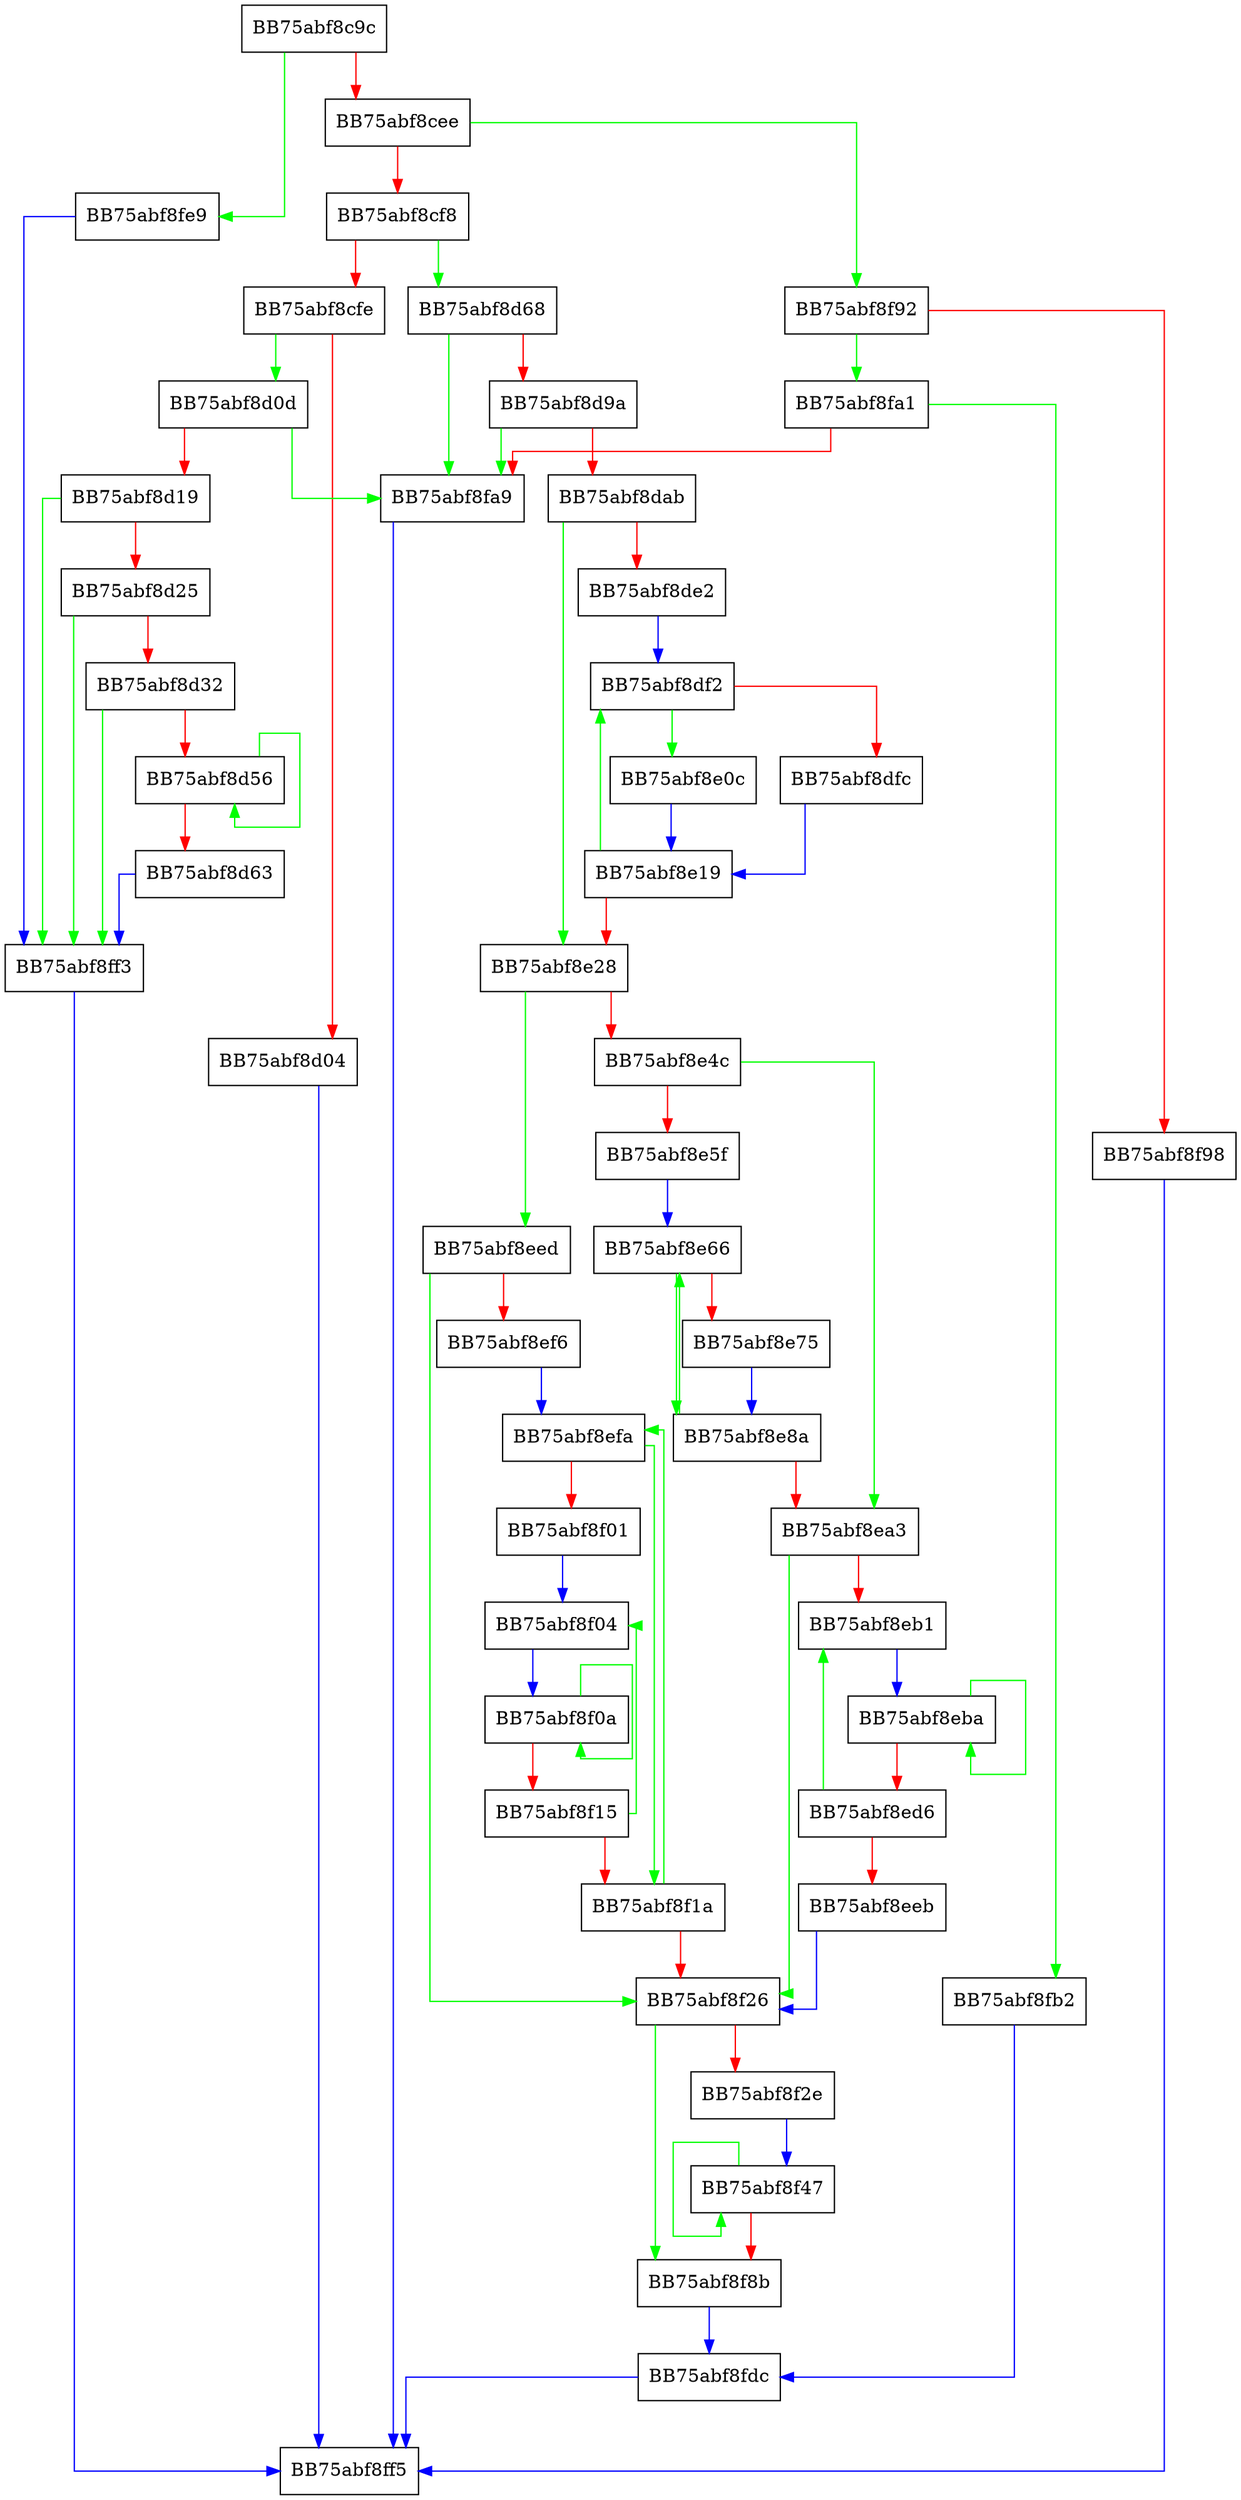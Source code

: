 digraph ZSTD_buildSeqTable {
  node [shape="box"];
  graph [splines=ortho];
  BB75abf8c9c -> BB75abf8fe9 [color="green"];
  BB75abf8c9c -> BB75abf8cee [color="red"];
  BB75abf8cee -> BB75abf8f92 [color="green"];
  BB75abf8cee -> BB75abf8cf8 [color="red"];
  BB75abf8cf8 -> BB75abf8d68 [color="green"];
  BB75abf8cf8 -> BB75abf8cfe [color="red"];
  BB75abf8cfe -> BB75abf8d0d [color="green"];
  BB75abf8cfe -> BB75abf8d04 [color="red"];
  BB75abf8d04 -> BB75abf8ff5 [color="blue"];
  BB75abf8d0d -> BB75abf8fa9 [color="green"];
  BB75abf8d0d -> BB75abf8d19 [color="red"];
  BB75abf8d19 -> BB75abf8ff3 [color="green"];
  BB75abf8d19 -> BB75abf8d25 [color="red"];
  BB75abf8d25 -> BB75abf8ff3 [color="green"];
  BB75abf8d25 -> BB75abf8d32 [color="red"];
  BB75abf8d32 -> BB75abf8ff3 [color="green"];
  BB75abf8d32 -> BB75abf8d56 [color="red"];
  BB75abf8d56 -> BB75abf8d56 [color="green"];
  BB75abf8d56 -> BB75abf8d63 [color="red"];
  BB75abf8d63 -> BB75abf8ff3 [color="blue"];
  BB75abf8d68 -> BB75abf8fa9 [color="green"];
  BB75abf8d68 -> BB75abf8d9a [color="red"];
  BB75abf8d9a -> BB75abf8fa9 [color="green"];
  BB75abf8d9a -> BB75abf8dab [color="red"];
  BB75abf8dab -> BB75abf8e28 [color="green"];
  BB75abf8dab -> BB75abf8de2 [color="red"];
  BB75abf8de2 -> BB75abf8df2 [color="blue"];
  BB75abf8df2 -> BB75abf8e0c [color="green"];
  BB75abf8df2 -> BB75abf8dfc [color="red"];
  BB75abf8dfc -> BB75abf8e19 [color="blue"];
  BB75abf8e0c -> BB75abf8e19 [color="blue"];
  BB75abf8e19 -> BB75abf8df2 [color="green"];
  BB75abf8e19 -> BB75abf8e28 [color="red"];
  BB75abf8e28 -> BB75abf8eed [color="green"];
  BB75abf8e28 -> BB75abf8e4c [color="red"];
  BB75abf8e4c -> BB75abf8ea3 [color="green"];
  BB75abf8e4c -> BB75abf8e5f [color="red"];
  BB75abf8e5f -> BB75abf8e66 [color="blue"];
  BB75abf8e66 -> BB75abf8e8a [color="green"];
  BB75abf8e66 -> BB75abf8e75 [color="red"];
  BB75abf8e75 -> BB75abf8e8a [color="blue"];
  BB75abf8e8a -> BB75abf8e66 [color="green"];
  BB75abf8e8a -> BB75abf8ea3 [color="red"];
  BB75abf8ea3 -> BB75abf8f26 [color="green"];
  BB75abf8ea3 -> BB75abf8eb1 [color="red"];
  BB75abf8eb1 -> BB75abf8eba [color="blue"];
  BB75abf8eba -> BB75abf8eba [color="green"];
  BB75abf8eba -> BB75abf8ed6 [color="red"];
  BB75abf8ed6 -> BB75abf8eb1 [color="green"];
  BB75abf8ed6 -> BB75abf8eeb [color="red"];
  BB75abf8eeb -> BB75abf8f26 [color="blue"];
  BB75abf8eed -> BB75abf8f26 [color="green"];
  BB75abf8eed -> BB75abf8ef6 [color="red"];
  BB75abf8ef6 -> BB75abf8efa [color="blue"];
  BB75abf8efa -> BB75abf8f1a [color="green"];
  BB75abf8efa -> BB75abf8f01 [color="red"];
  BB75abf8f01 -> BB75abf8f04 [color="blue"];
  BB75abf8f04 -> BB75abf8f0a [color="blue"];
  BB75abf8f0a -> BB75abf8f0a [color="green"];
  BB75abf8f0a -> BB75abf8f15 [color="red"];
  BB75abf8f15 -> BB75abf8f04 [color="green"];
  BB75abf8f15 -> BB75abf8f1a [color="red"];
  BB75abf8f1a -> BB75abf8efa [color="green"];
  BB75abf8f1a -> BB75abf8f26 [color="red"];
  BB75abf8f26 -> BB75abf8f8b [color="green"];
  BB75abf8f26 -> BB75abf8f2e [color="red"];
  BB75abf8f2e -> BB75abf8f47 [color="blue"];
  BB75abf8f47 -> BB75abf8f47 [color="green"];
  BB75abf8f47 -> BB75abf8f8b [color="red"];
  BB75abf8f8b -> BB75abf8fdc [color="blue"];
  BB75abf8f92 -> BB75abf8fa1 [color="green"];
  BB75abf8f92 -> BB75abf8f98 [color="red"];
  BB75abf8f98 -> BB75abf8ff5 [color="blue"];
  BB75abf8fa1 -> BB75abf8fb2 [color="green"];
  BB75abf8fa1 -> BB75abf8fa9 [color="red"];
  BB75abf8fa9 -> BB75abf8ff5 [color="blue"];
  BB75abf8fb2 -> BB75abf8fdc [color="blue"];
  BB75abf8fdc -> BB75abf8ff5 [color="blue"];
  BB75abf8fe9 -> BB75abf8ff3 [color="blue"];
  BB75abf8ff3 -> BB75abf8ff5 [color="blue"];
}